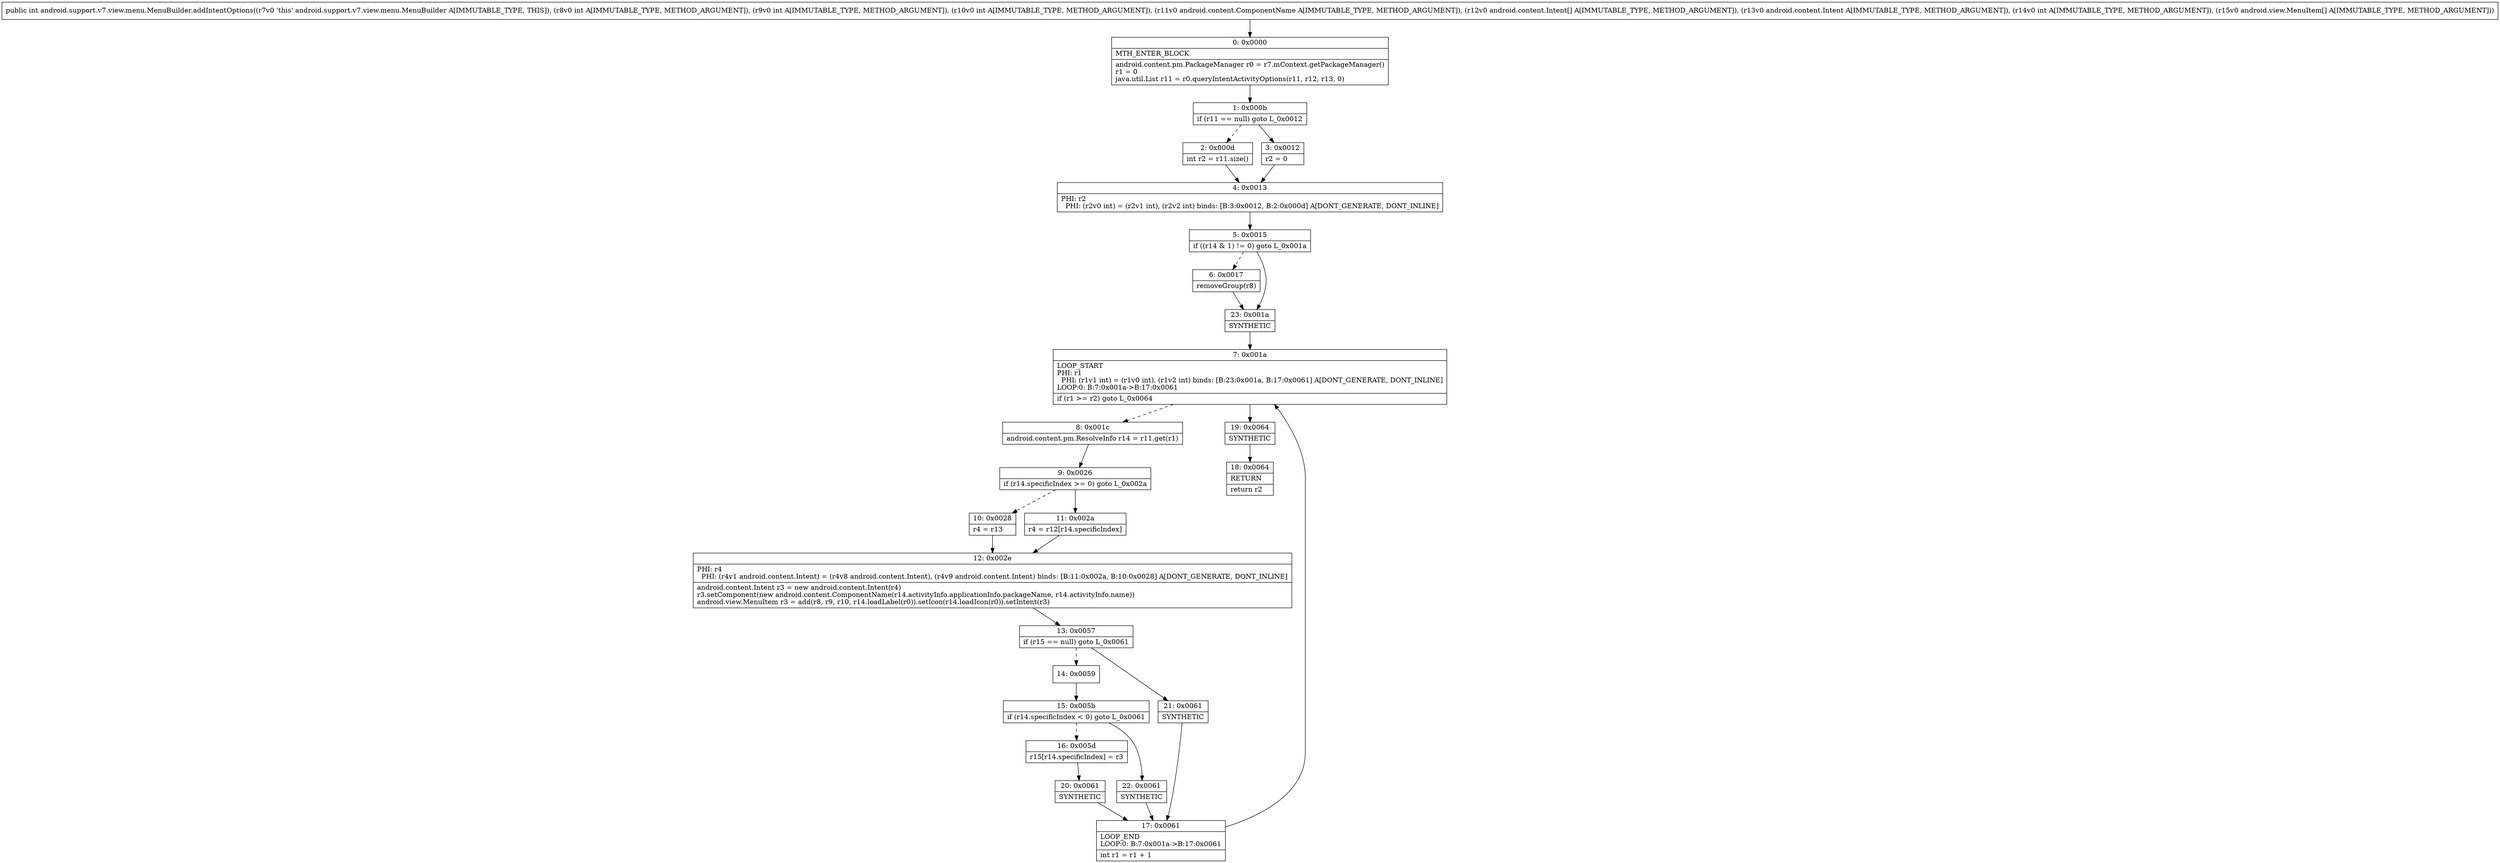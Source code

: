 digraph "CFG forandroid.support.v7.view.menu.MenuBuilder.addIntentOptions(IIILandroid\/content\/ComponentName;[Landroid\/content\/Intent;Landroid\/content\/Intent;I[Landroid\/view\/MenuItem;)I" {
Node_0 [shape=record,label="{0\:\ 0x0000|MTH_ENTER_BLOCK\l|android.content.pm.PackageManager r0 = r7.mContext.getPackageManager()\lr1 = 0\ljava.util.List r11 = r0.queryIntentActivityOptions(r11, r12, r13, 0)\l}"];
Node_1 [shape=record,label="{1\:\ 0x000b|if (r11 == null) goto L_0x0012\l}"];
Node_2 [shape=record,label="{2\:\ 0x000d|int r2 = r11.size()\l}"];
Node_3 [shape=record,label="{3\:\ 0x0012|r2 = 0\l}"];
Node_4 [shape=record,label="{4\:\ 0x0013|PHI: r2 \l  PHI: (r2v0 int) = (r2v1 int), (r2v2 int) binds: [B:3:0x0012, B:2:0x000d] A[DONT_GENERATE, DONT_INLINE]\l}"];
Node_5 [shape=record,label="{5\:\ 0x0015|if ((r14 & 1) != 0) goto L_0x001a\l}"];
Node_6 [shape=record,label="{6\:\ 0x0017|removeGroup(r8)\l}"];
Node_7 [shape=record,label="{7\:\ 0x001a|LOOP_START\lPHI: r1 \l  PHI: (r1v1 int) = (r1v0 int), (r1v2 int) binds: [B:23:0x001a, B:17:0x0061] A[DONT_GENERATE, DONT_INLINE]\lLOOP:0: B:7:0x001a\-\>B:17:0x0061\l|if (r1 \>= r2) goto L_0x0064\l}"];
Node_8 [shape=record,label="{8\:\ 0x001c|android.content.pm.ResolveInfo r14 = r11.get(r1)\l}"];
Node_9 [shape=record,label="{9\:\ 0x0026|if (r14.specificIndex \>= 0) goto L_0x002a\l}"];
Node_10 [shape=record,label="{10\:\ 0x0028|r4 = r13\l}"];
Node_11 [shape=record,label="{11\:\ 0x002a|r4 = r12[r14.specificIndex]\l}"];
Node_12 [shape=record,label="{12\:\ 0x002e|PHI: r4 \l  PHI: (r4v1 android.content.Intent) = (r4v8 android.content.Intent), (r4v9 android.content.Intent) binds: [B:11:0x002a, B:10:0x0028] A[DONT_GENERATE, DONT_INLINE]\l|android.content.Intent r3 = new android.content.Intent(r4)\lr3.setComponent(new android.content.ComponentName(r14.activityInfo.applicationInfo.packageName, r14.activityInfo.name))\landroid.view.MenuItem r3 = add(r8, r9, r10, r14.loadLabel(r0)).setIcon(r14.loadIcon(r0)).setIntent(r3)\l}"];
Node_13 [shape=record,label="{13\:\ 0x0057|if (r15 == null) goto L_0x0061\l}"];
Node_14 [shape=record,label="{14\:\ 0x0059}"];
Node_15 [shape=record,label="{15\:\ 0x005b|if (r14.specificIndex \< 0) goto L_0x0061\l}"];
Node_16 [shape=record,label="{16\:\ 0x005d|r15[r14.specificIndex] = r3\l}"];
Node_17 [shape=record,label="{17\:\ 0x0061|LOOP_END\lLOOP:0: B:7:0x001a\-\>B:17:0x0061\l|int r1 = r1 + 1\l}"];
Node_18 [shape=record,label="{18\:\ 0x0064|RETURN\l|return r2\l}"];
Node_19 [shape=record,label="{19\:\ 0x0064|SYNTHETIC\l}"];
Node_20 [shape=record,label="{20\:\ 0x0061|SYNTHETIC\l}"];
Node_21 [shape=record,label="{21\:\ 0x0061|SYNTHETIC\l}"];
Node_22 [shape=record,label="{22\:\ 0x0061|SYNTHETIC\l}"];
Node_23 [shape=record,label="{23\:\ 0x001a|SYNTHETIC\l}"];
MethodNode[shape=record,label="{public int android.support.v7.view.menu.MenuBuilder.addIntentOptions((r7v0 'this' android.support.v7.view.menu.MenuBuilder A[IMMUTABLE_TYPE, THIS]), (r8v0 int A[IMMUTABLE_TYPE, METHOD_ARGUMENT]), (r9v0 int A[IMMUTABLE_TYPE, METHOD_ARGUMENT]), (r10v0 int A[IMMUTABLE_TYPE, METHOD_ARGUMENT]), (r11v0 android.content.ComponentName A[IMMUTABLE_TYPE, METHOD_ARGUMENT]), (r12v0 android.content.Intent[] A[IMMUTABLE_TYPE, METHOD_ARGUMENT]), (r13v0 android.content.Intent A[IMMUTABLE_TYPE, METHOD_ARGUMENT]), (r14v0 int A[IMMUTABLE_TYPE, METHOD_ARGUMENT]), (r15v0 android.view.MenuItem[] A[IMMUTABLE_TYPE, METHOD_ARGUMENT])) }"];
MethodNode -> Node_0;
Node_0 -> Node_1;
Node_1 -> Node_2[style=dashed];
Node_1 -> Node_3;
Node_2 -> Node_4;
Node_3 -> Node_4;
Node_4 -> Node_5;
Node_5 -> Node_6[style=dashed];
Node_5 -> Node_23;
Node_6 -> Node_23;
Node_7 -> Node_8[style=dashed];
Node_7 -> Node_19;
Node_8 -> Node_9;
Node_9 -> Node_10[style=dashed];
Node_9 -> Node_11;
Node_10 -> Node_12;
Node_11 -> Node_12;
Node_12 -> Node_13;
Node_13 -> Node_14[style=dashed];
Node_13 -> Node_21;
Node_14 -> Node_15;
Node_15 -> Node_16[style=dashed];
Node_15 -> Node_22;
Node_16 -> Node_20;
Node_17 -> Node_7;
Node_19 -> Node_18;
Node_20 -> Node_17;
Node_21 -> Node_17;
Node_22 -> Node_17;
Node_23 -> Node_7;
}

